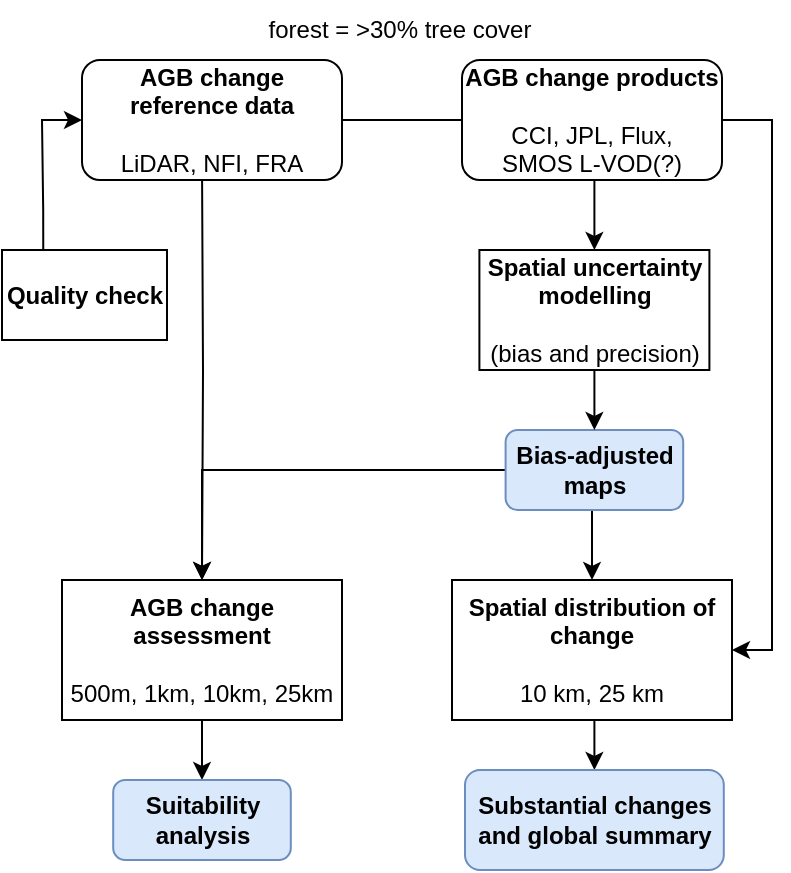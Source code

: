 <mxfile version="16.5.6" type="github">
  <diagram id="7Rsvs0vOTl0MpOckWxuK" name="Page-1">
    <mxGraphModel dx="1221" dy="1792" grid="1" gridSize="10" guides="1" tooltips="1" connect="1" arrows="1" fold="1" page="1" pageScale="1" pageWidth="850" pageHeight="1100" math="0" shadow="0">
      <root>
        <mxCell id="0" />
        <mxCell id="1" parent="0" />
        <mxCell id="ppWgcIUpzZdJKE9_4pGy-2" style="edgeStyle=orthogonalEdgeStyle;rounded=0;orthogonalLoop=1;jettySize=auto;html=1;exitX=0.5;exitY=1;exitDx=0;exitDy=0;entryX=0.5;entryY=0;entryDx=0;entryDy=0;" parent="1" source="egnwOjGB7XM8ltA7sBcv-2" target="Th_g6OGHJ8AeCVoWn9Yl-3" edge="1">
          <mxGeometry relative="1" as="geometry" />
        </mxCell>
        <mxCell id="JLodIQpM55jaAIh9ppAy-11" style="edgeStyle=orthogonalEdgeStyle;rounded=0;orthogonalLoop=1;jettySize=auto;html=1;exitX=1;exitY=0.5;exitDx=0;exitDy=0;entryX=1;entryY=0.5;entryDx=0;entryDy=0;" parent="1" source="egnwOjGB7XM8ltA7sBcv-2" target="JLodIQpM55jaAIh9ppAy-1" edge="1">
          <mxGeometry relative="1" as="geometry" />
        </mxCell>
        <mxCell id="egnwOjGB7XM8ltA7sBcv-2" value="&lt;b&gt;AGB change products&lt;br&gt;&lt;/b&gt;&lt;br&gt;CCI, JPL, Flux, &lt;br&gt;SMOS L-VOD(?)&lt;span style=&quot;font-family: &amp;#34;helvetica&amp;#34;&quot;&gt;&lt;br&gt;&lt;/span&gt;" style="rounded=1;whiteSpace=wrap;html=1;" parent="1" vertex="1">
          <mxGeometry x="510" y="-840" width="130" height="60" as="geometry" />
        </mxCell>
        <mxCell id="JLodIQpM55jaAIh9ppAy-4" style="edgeStyle=orthogonalEdgeStyle;rounded=0;orthogonalLoop=1;jettySize=auto;html=1;exitX=0.5;exitY=1;exitDx=0;exitDy=0;entryX=0.5;entryY=0;entryDx=0;entryDy=0;" parent="1" source="egnwOjGB7XM8ltA7sBcv-6" target="JLodIQpM55jaAIh9ppAy-1" edge="1">
          <mxGeometry relative="1" as="geometry" />
        </mxCell>
        <mxCell id="JLodIQpM55jaAIh9ppAy-6" style="edgeStyle=orthogonalEdgeStyle;rounded=0;orthogonalLoop=1;jettySize=auto;html=1;exitX=0;exitY=0.5;exitDx=0;exitDy=0;entryX=0.5;entryY=0;entryDx=0;entryDy=0;" parent="1" source="egnwOjGB7XM8ltA7sBcv-6" target="Th_g6OGHJ8AeCVoWn9Yl-1" edge="1">
          <mxGeometry relative="1" as="geometry" />
        </mxCell>
        <mxCell id="egnwOjGB7XM8ltA7sBcv-6" value="&lt;b&gt;Bias-adjusted maps&lt;br&gt;&lt;/b&gt;" style="rounded=1;whiteSpace=wrap;html=1;fillColor=#dae8fc;strokeColor=#6c8ebf;" parent="1" vertex="1">
          <mxGeometry x="531.8" y="-655" width="88.8" height="40" as="geometry" />
        </mxCell>
        <mxCell id="1FyzoZYISyW6Tx04IFL2-4" style="edgeStyle=orthogonalEdgeStyle;rounded=0;orthogonalLoop=1;jettySize=auto;html=1;exitX=0.5;exitY=1;exitDx=0;exitDy=0;entryX=0.5;entryY=0;entryDx=0;entryDy=0;" edge="1" parent="1" source="Th_g6OGHJ8AeCVoWn9Yl-1" target="1FyzoZYISyW6Tx04IFL2-1">
          <mxGeometry relative="1" as="geometry" />
        </mxCell>
        <mxCell id="Th_g6OGHJ8AeCVoWn9Yl-1" value="&lt;b&gt;AGB change assessment&lt;/b&gt;&lt;br&gt;&lt;br&gt;500m, 1km, 10km, 25km" style="rounded=0;whiteSpace=wrap;html=1;" parent="1" vertex="1">
          <mxGeometry x="310" y="-580" width="140" height="70" as="geometry" />
        </mxCell>
        <mxCell id="ppWgcIUpzZdJKE9_4pGy-3" style="edgeStyle=orthogonalEdgeStyle;rounded=0;orthogonalLoop=1;jettySize=auto;html=1;exitX=0.5;exitY=1;exitDx=0;exitDy=0;entryX=0.5;entryY=0;entryDx=0;entryDy=0;" parent="1" source="Th_g6OGHJ8AeCVoWn9Yl-3" target="egnwOjGB7XM8ltA7sBcv-6" edge="1">
          <mxGeometry relative="1" as="geometry" />
        </mxCell>
        <mxCell id="Th_g6OGHJ8AeCVoWn9Yl-3" value="&lt;b&gt;Spatial uncertainty modelling &lt;br&gt;&lt;/b&gt;&lt;br&gt;(bias and precision)" style="rounded=0;whiteSpace=wrap;html=1;" parent="1" vertex="1">
          <mxGeometry x="518.7" y="-745" width="115" height="60" as="geometry" />
        </mxCell>
        <mxCell id="ppWgcIUpzZdJKE9_4pGy-1" value="forest = &amp;gt;30% tree cover" style="text;html=1;strokeColor=none;fillColor=none;align=center;verticalAlign=middle;whiteSpace=wrap;rounded=0;" parent="1" vertex="1">
          <mxGeometry x="380" y="-870" width="197.5" height="30" as="geometry" />
        </mxCell>
        <mxCell id="1FyzoZYISyW6Tx04IFL2-5" style="edgeStyle=orthogonalEdgeStyle;rounded=0;orthogonalLoop=1;jettySize=auto;html=1;exitX=0.5;exitY=1;exitDx=0;exitDy=0;entryX=0.5;entryY=0;entryDx=0;entryDy=0;" edge="1" parent="1" source="JLodIQpM55jaAIh9ppAy-1" target="1FyzoZYISyW6Tx04IFL2-3">
          <mxGeometry relative="1" as="geometry" />
        </mxCell>
        <mxCell id="JLodIQpM55jaAIh9ppAy-1" value="&lt;b&gt;Spatial distribution of change&lt;/b&gt;&lt;br&gt;&lt;br&gt;10 km, 25 km" style="rounded=0;whiteSpace=wrap;html=1;" parent="1" vertex="1">
          <mxGeometry x="505" y="-580" width="140" height="70" as="geometry" />
        </mxCell>
        <mxCell id="1FyzoZYISyW6Tx04IFL2-9" style="edgeStyle=orthogonalEdgeStyle;rounded=0;orthogonalLoop=1;jettySize=auto;html=1;exitX=0.25;exitY=0;exitDx=0;exitDy=0;entryX=0;entryY=0.5;entryDx=0;entryDy=0;endArrow=classic;endFill=1;" edge="1" parent="1" source="H-ItIytfWzJwe7R6BotY-1" target="jS2ryzKoB4n19PCzrcQI-1">
          <mxGeometry relative="1" as="geometry" />
        </mxCell>
        <mxCell id="H-ItIytfWzJwe7R6BotY-1" value="&lt;b&gt;Quality check&lt;/b&gt;" style="rounded=0;whiteSpace=wrap;html=1;" parent="1" vertex="1">
          <mxGeometry x="280" y="-745" width="82.5" height="45" as="geometry" />
        </mxCell>
        <mxCell id="1FyzoZYISyW6Tx04IFL2-1" value="&lt;b&gt;Suitability analysis&lt;br&gt;&lt;/b&gt;" style="rounded=1;whiteSpace=wrap;html=1;fillColor=#dae8fc;strokeColor=#6c8ebf;" vertex="1" parent="1">
          <mxGeometry x="335.6" y="-480" width="88.8" height="40" as="geometry" />
        </mxCell>
        <mxCell id="1FyzoZYISyW6Tx04IFL2-3" value="&lt;b&gt;Substantial changes and global summary&lt;/b&gt;" style="rounded=1;whiteSpace=wrap;html=1;fillColor=#dae8fc;strokeColor=#6c8ebf;" vertex="1" parent="1">
          <mxGeometry x="511.5" y="-485" width="129.4" height="50" as="geometry" />
        </mxCell>
        <mxCell id="1FyzoZYISyW6Tx04IFL2-7" style="edgeStyle=orthogonalEdgeStyle;rounded=0;orthogonalLoop=1;jettySize=auto;html=1;entryX=0.5;entryY=0;entryDx=0;entryDy=0;" edge="1" parent="1" target="Th_g6OGHJ8AeCVoWn9Yl-1">
          <mxGeometry relative="1" as="geometry">
            <mxPoint x="380" y="-790" as="sourcePoint" />
          </mxGeometry>
        </mxCell>
        <mxCell id="1FyzoZYISyW6Tx04IFL2-8" style="edgeStyle=orthogonalEdgeStyle;rounded=0;orthogonalLoop=1;jettySize=auto;html=1;exitX=1;exitY=0.5;exitDx=0;exitDy=0;entryX=0;entryY=0.5;entryDx=0;entryDy=0;endArrow=none;endFill=0;" edge="1" parent="1" source="jS2ryzKoB4n19PCzrcQI-1" target="egnwOjGB7XM8ltA7sBcv-2">
          <mxGeometry relative="1" as="geometry" />
        </mxCell>
        <mxCell id="jS2ryzKoB4n19PCzrcQI-1" value="&lt;b style=&quot;font-family: &amp;#34;helvetica&amp;#34;&quot;&gt;AGB change reference data&lt;/b&gt;&lt;br style=&quot;font-family: &amp;#34;helvetica&amp;#34;&quot;&gt;&lt;br style=&quot;font-family: &amp;#34;helvetica&amp;#34;&quot;&gt;&lt;span style=&quot;font-family: &amp;#34;helvetica&amp;#34;&quot;&gt;LiDAR, NFI, FRA&lt;/span&gt;" style="rounded=1;whiteSpace=wrap;html=1;shadow=0;glass=0;sketch=0;" parent="1" vertex="1">
          <mxGeometry x="320" y="-840" width="130" height="60" as="geometry" />
        </mxCell>
      </root>
    </mxGraphModel>
  </diagram>
</mxfile>
